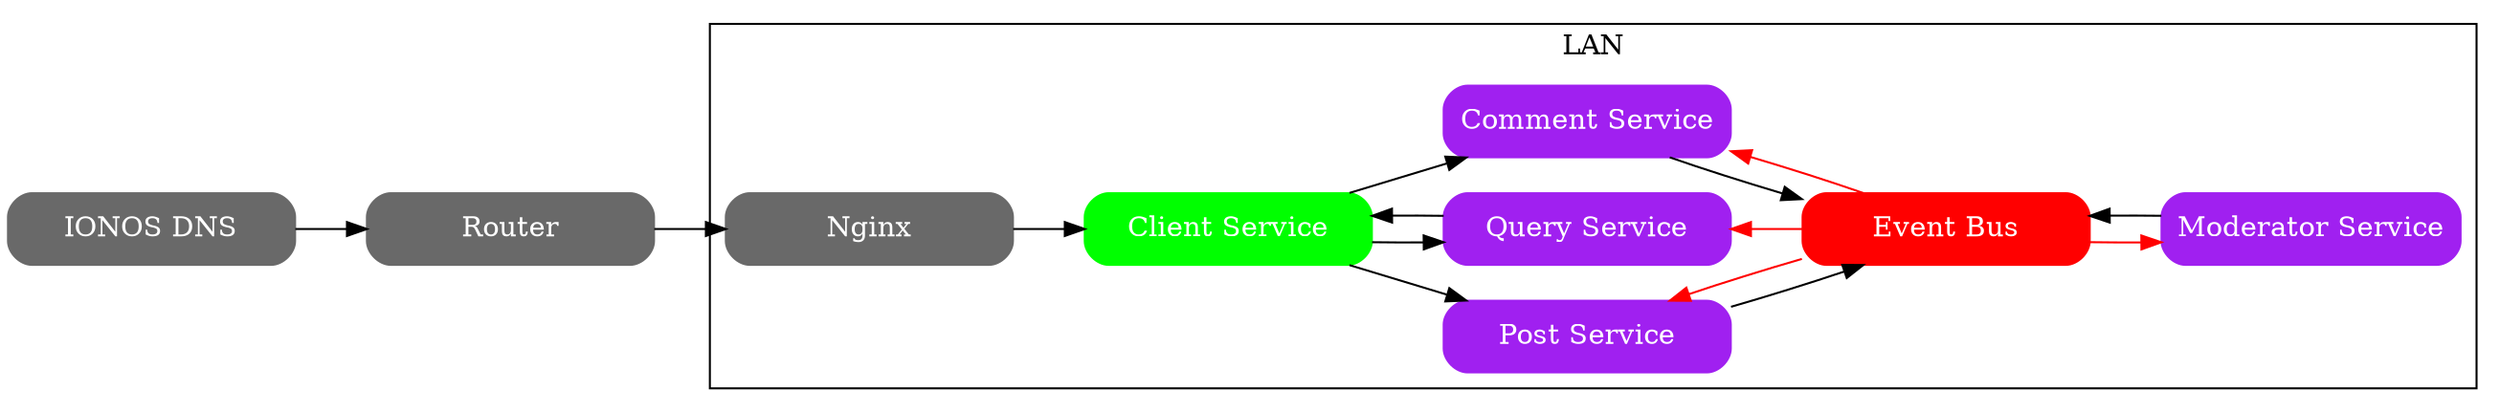 // Example run command
// $ dot -Tpng <dot file> -o <png output>
digraph {
  rankdir=LR; // Left to right graph
  node [ fontcolor=white, width=2, shape=box, style="rounded,filled", color=blue ];
  "IONOS DNS" [ color=dimgrey ];
  "Router" [ color=dimgrey];
  "IONOS DNS" -> "Router";
  "Router" -> "Nginx";
  subgraph cluster_0 {
    label="LAN";
    "Client Service" [ color=green ];
    "Post Service" [ color=purple ];
    "Query Service" [ color=purple ];
    "Comment Service" [ color=purple ];
    "Moderator Service" [ color=purple ];
    "Event Bus" [ color=red ];
    "Nginx" [ color=dimgrey];
    "Nginx" ->  "Client Service";
    /* "Nginx" ->  {"Event Bus", "Query Service", "Post Service", "Comment Service", "Moderator Service"}; */
    "Client Service" -> {"Query Service", "Post Service", "Comment Service"};
    "Query Service" -> "Client Service";
    {"Post Service", "Comment Service", "Moderator Service"} -> "Event Bus";
    "Event Bus" -> {"Query Service", "Post Service", "Comment Service", "Moderator Service"} [ color=red ];
    { rank=same; "Comment Service", "Post Service", "Query Service" }
  }
}
